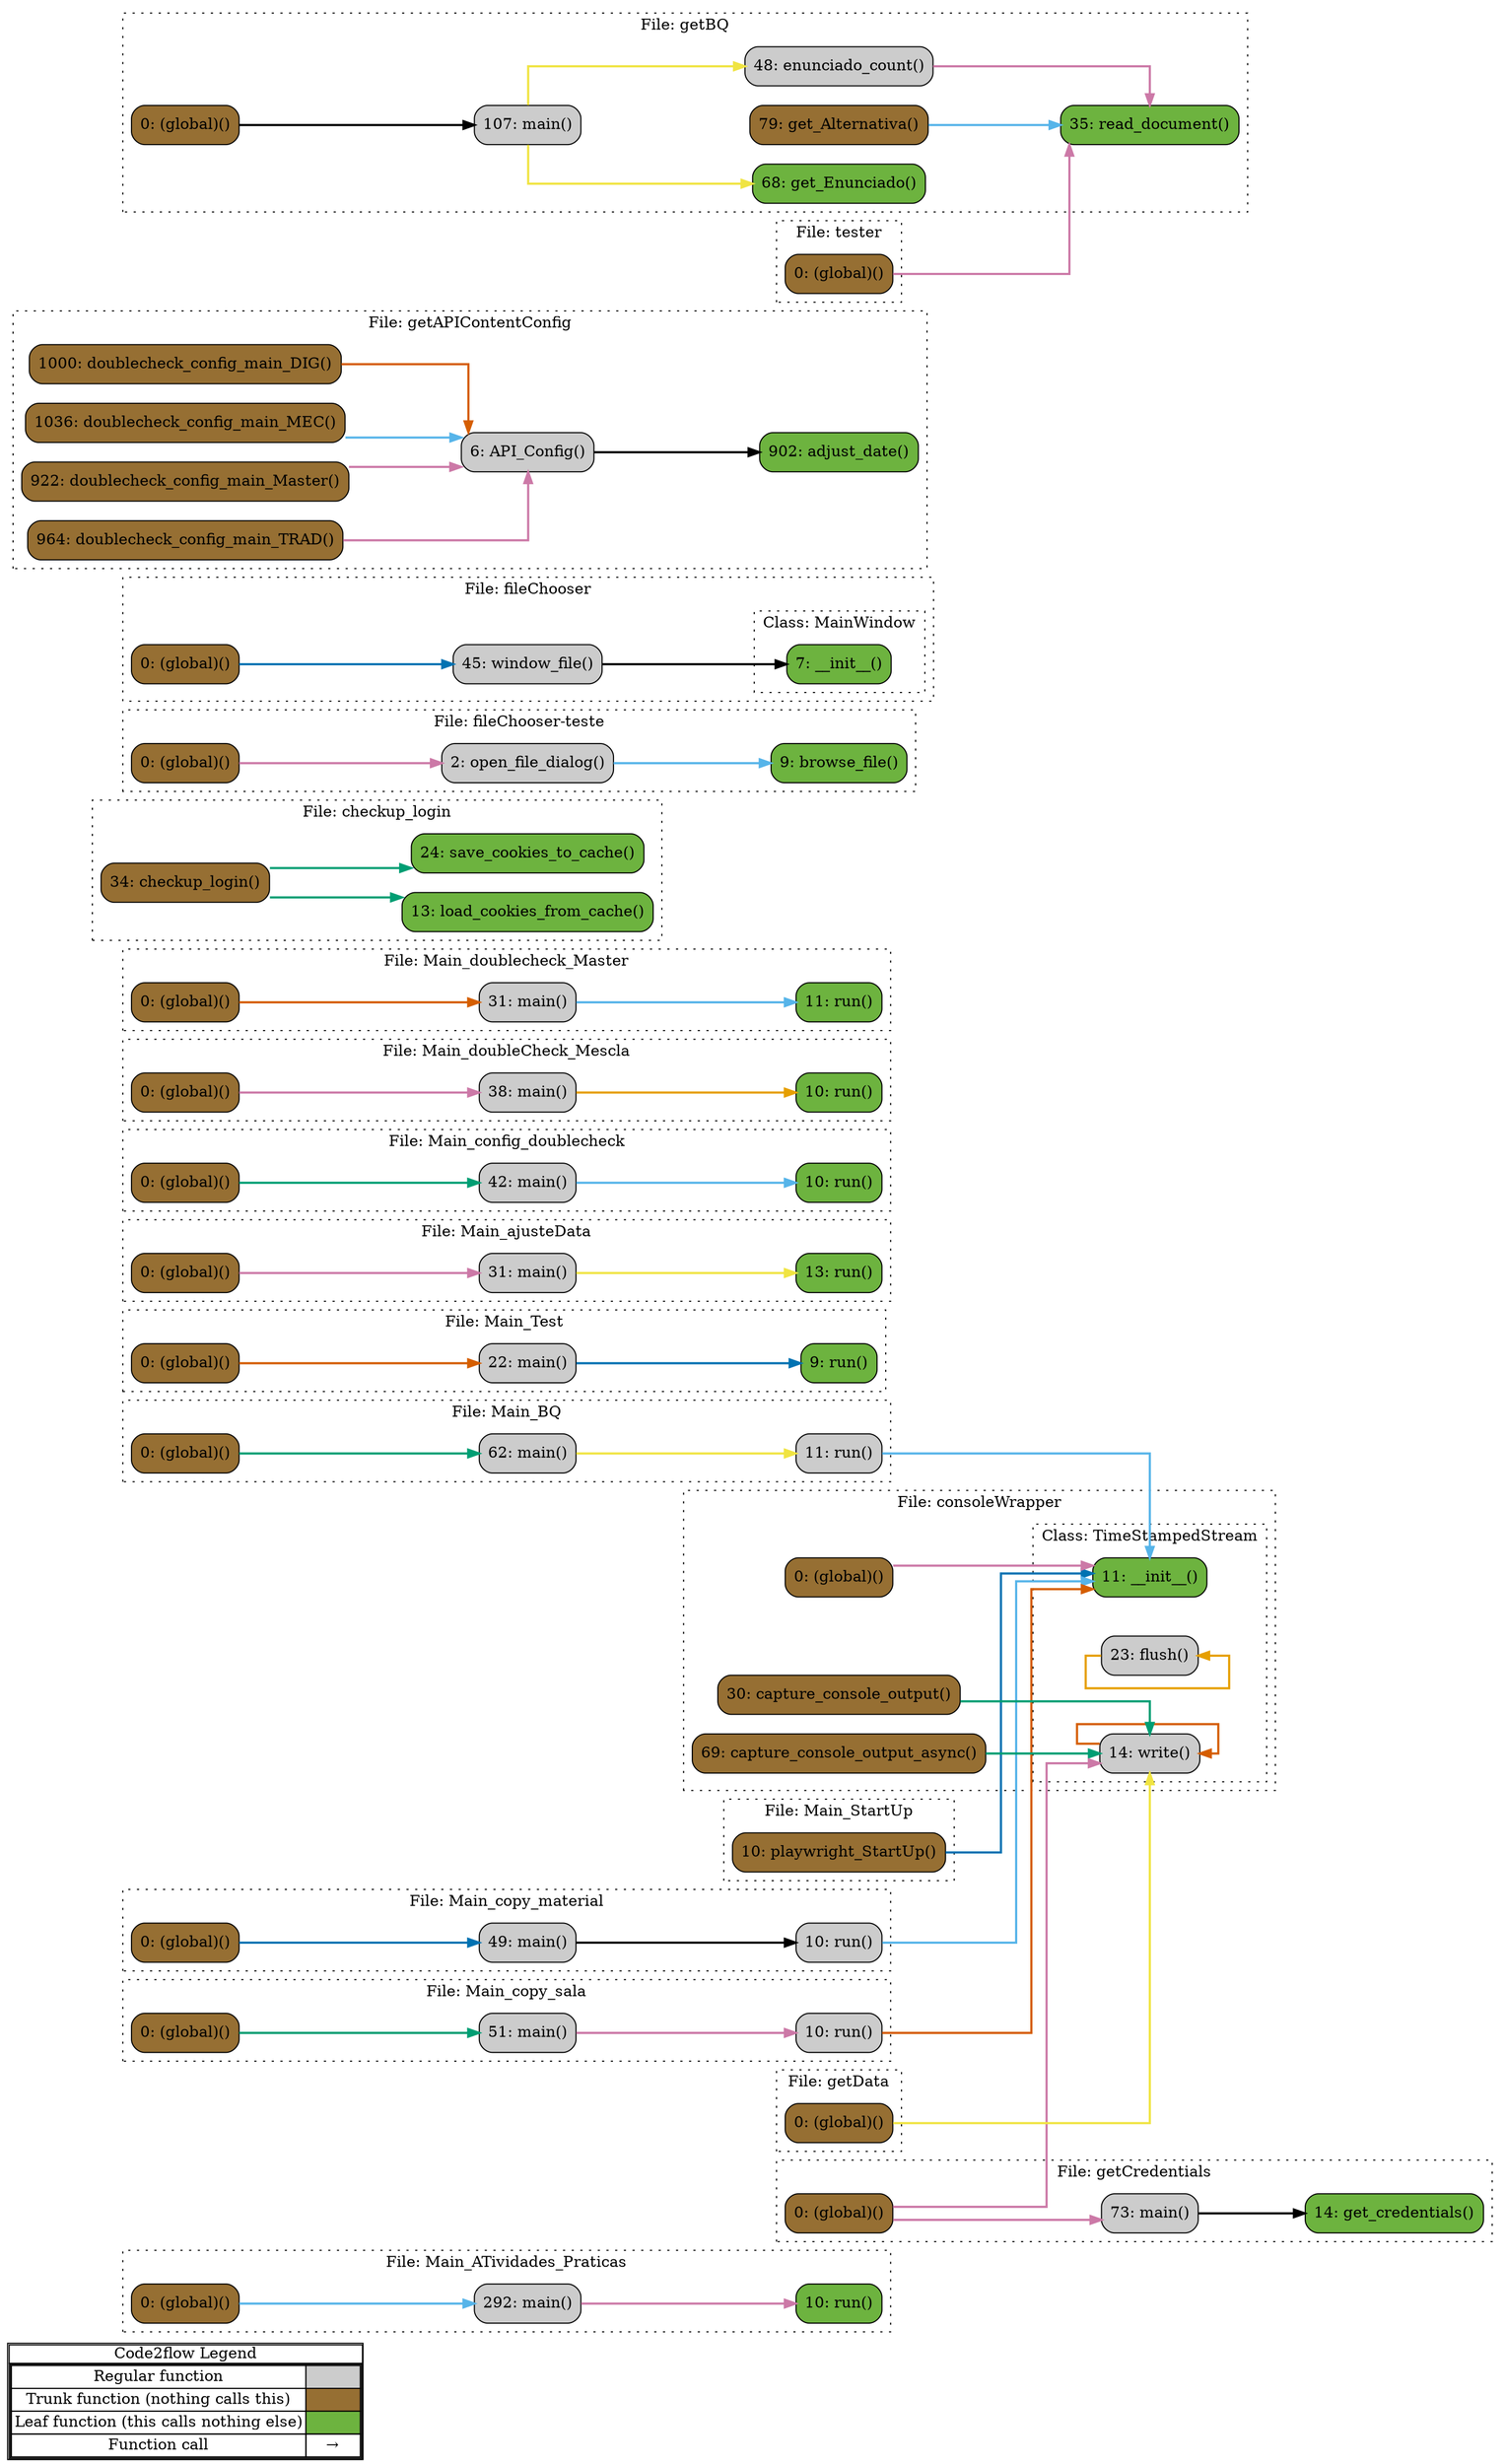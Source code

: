 digraph G {
concentrate=true;
splines="ortho";
rankdir="LR";
subgraph legend{
    rank = min;
    label = "legend";
    Legend [shape=none, margin=0, label = <
        <table cellspacing="0" cellpadding="0" border="1"><tr><td>Code2flow Legend</td></tr><tr><td>
        <table cellspacing="0">
        <tr><td>Regular function</td><td width="50px" bgcolor='#cccccc'></td></tr>
        <tr><td>Trunk function (nothing calls this)</td><td bgcolor='#966F33'></td></tr>
        <tr><td>Leaf function (this calls nothing else)</td><td bgcolor='#6db33f'></td></tr>
        <tr><td>Function call</td><td><font color='black'>&#8594;</font></td></tr>
        </table></td></tr></table>
        >];
}node_9ab0f40a [label="0: (global)()" name="Main_ATividades_Praticas::(global)" shape="rect" style="rounded,filled" fillcolor="#966F33" ];
node_fd8239f7 [label="292: main()" name="Main_ATividades_Praticas::main" shape="rect" style="rounded,filled" fillcolor="#cccccc" ];
node_e41ebbd6 [label="10: run()" name="Main_ATividades_Praticas::run" shape="rect" style="rounded,filled" fillcolor="#6db33f" ];
node_00cfff63 [label="0: (global)()" name="Main_BQ::(global)" shape="rect" style="rounded,filled" fillcolor="#966F33" ];
node_d056ebf4 [label="62: main()" name="Main_BQ::main" shape="rect" style="rounded,filled" fillcolor="#cccccc" ];
node_694b1952 [label="11: run()" name="Main_BQ::run" shape="rect" style="rounded,filled" fillcolor="#cccccc" ];
node_b74e1ecd [label="10: playwright_StartUp()" name="Main_StartUp::playwright_StartUp" shape="rect" style="rounded,filled" fillcolor="#966F33" ];
node_75bb67d6 [label="0: (global)()" name="Main_Test::(global)" shape="rect" style="rounded,filled" fillcolor="#966F33" ];
node_60597435 [label="22: main()" name="Main_Test::main" shape="rect" style="rounded,filled" fillcolor="#cccccc" ];
node_f3cd6fc5 [label="9: run()" name="Main_Test::run" shape="rect" style="rounded,filled" fillcolor="#6db33f" ];
node_4c72e6df [label="0: (global)()" name="Main_ajusteData::(global)" shape="rect" style="rounded,filled" fillcolor="#966F33" ];
node_a363f38c [label="31: main()" name="Main_ajusteData::main" shape="rect" style="rounded,filled" fillcolor="#cccccc" ];
node_fe6d50f5 [label="13: run()" name="Main_ajusteData::run" shape="rect" style="rounded,filled" fillcolor="#6db33f" ];
node_57b1bb73 [label="0: (global)()" name="Main_config_doublecheck::(global)" shape="rect" style="rounded,filled" fillcolor="#966F33" ];
node_32333cd2 [label="42: main()" name="Main_config_doublecheck::main" shape="rect" style="rounded,filled" fillcolor="#cccccc" ];
node_ec6d1957 [label="10: run()" name="Main_config_doublecheck::run" shape="rect" style="rounded,filled" fillcolor="#6db33f" ];
node_71de1175 [label="0: (global)()" name="Main_copy_material::(global)" shape="rect" style="rounded,filled" fillcolor="#966F33" ];
node_e455cd58 [label="49: main()" name="Main_copy_material::main" shape="rect" style="rounded,filled" fillcolor="#cccccc" ];
node_69d60ada [label="10: run()" name="Main_copy_material::run" shape="rect" style="rounded,filled" fillcolor="#cccccc" ];
node_c3473d83 [label="0: (global)()" name="Main_copy_sala::(global)" shape="rect" style="rounded,filled" fillcolor="#966F33" ];
node_ecb5cca7 [label="51: main()" name="Main_copy_sala::main" shape="rect" style="rounded,filled" fillcolor="#cccccc" ];
node_da28ccee [label="10: run()" name="Main_copy_sala::run" shape="rect" style="rounded,filled" fillcolor="#cccccc" ];
node_cff123f7 [label="0: (global)()" name="Main_doubleCheck_Mescla::(global)" shape="rect" style="rounded,filled" fillcolor="#966F33" ];
node_e62501f9 [label="38: main()" name="Main_doubleCheck_Mescla::main" shape="rect" style="rounded,filled" fillcolor="#cccccc" ];
node_4bfd257d [label="10: run()" name="Main_doubleCheck_Mescla::run" shape="rect" style="rounded,filled" fillcolor="#6db33f" ];
node_053a9656 [label="0: (global)()" name="Main_doublecheck_Master::(global)" shape="rect" style="rounded,filled" fillcolor="#966F33" ];
node_959d7e62 [label="31: main()" name="Main_doublecheck_Master::main" shape="rect" style="rounded,filled" fillcolor="#cccccc" ];
node_77226f75 [label="11: run()" name="Main_doublecheck_Master::run" shape="rect" style="rounded,filled" fillcolor="#6db33f" ];
node_dcfd0a73 [label="34: checkup_login()" name="checkup_login::checkup_login" shape="rect" style="rounded,filled" fillcolor="#966F33" ];
node_6c3e24da [label="13: load_cookies_from_cache()" name="checkup_login::load_cookies_from_cache" shape="rect" style="rounded,filled" fillcolor="#6db33f" ];
node_a5d6d7dd [label="24: save_cookies_to_cache()" name="checkup_login::save_cookies_to_cache" shape="rect" style="rounded,filled" fillcolor="#6db33f" ];
node_61f66db7 [label="0: (global)()" name="consoleWrapper::(global)" shape="rect" style="rounded,filled" fillcolor="#966F33" ];
node_55576321 [label="11: __init__()" name="consoleWrapper::TimeStampedStream.__init__" shape="rect" style="rounded,filled" fillcolor="#6db33f" ];
node_c943baa9 [label="23: flush()" name="consoleWrapper::TimeStampedStream.flush" shape="rect" style="rounded,filled" fillcolor="#cccccc" ];
node_51e538ee [label="14: write()" name="consoleWrapper::TimeStampedStream.write" shape="rect" style="rounded,filled" fillcolor="#cccccc" ];
node_bcbdfb73 [label="30: capture_console_output()" name="consoleWrapper::capture_console_output" shape="rect" style="rounded,filled" fillcolor="#966F33" ];
node_dc2b3d73 [label="69: capture_console_output_async()" name="consoleWrapper::capture_console_output_async" shape="rect" style="rounded,filled" fillcolor="#966F33" ];
node_77e3f25f [label="0: (global)()" name="fileChooser-teste::(global)" shape="rect" style="rounded,filled" fillcolor="#966F33" ];
node_19944f44 [label="9: browse_file()" name="fileChooser-teste::browse_file" shape="rect" style="rounded,filled" fillcolor="#6db33f" ];
node_fd9f6ac2 [label="2: open_file_dialog()" name="fileChooser-teste::open_file_dialog" shape="rect" style="rounded,filled" fillcolor="#cccccc" ];
node_ab5d5b55 [label="0: (global)()" name="fileChooser::(global)" shape="rect" style="rounded,filled" fillcolor="#966F33" ];
node_a50930a8 [label="7: __init__()" name="fileChooser::MainWindow.__init__" shape="rect" style="rounded,filled" fillcolor="#6db33f" ];
node_49c41210 [label="45: window_file()" name="fileChooser::window_file" shape="rect" style="rounded,filled" fillcolor="#cccccc" ];
node_1abc3c18 [label="6: API_Config()" name="getAPIContentConfig::API_Config" shape="rect" style="rounded,filled" fillcolor="#cccccc" ];
node_c79988b3 [label="902: adjust_date()" name="getAPIContentConfig::adjust_date" shape="rect" style="rounded,filled" fillcolor="#6db33f" ];
node_af07ddfe [label="1000: doublecheck_config_main_DIG()" name="getAPIContentConfig::doublecheck_config_main_DIG" shape="rect" style="rounded,filled" fillcolor="#966F33" ];
node_356b6d92 [label="1036: doublecheck_config_main_MEC()" name="getAPIContentConfig::doublecheck_config_main_MEC" shape="rect" style="rounded,filled" fillcolor="#966F33" ];
node_ce87b16f [label="922: doublecheck_config_main_Master()" name="getAPIContentConfig::doublecheck_config_main_Master" shape="rect" style="rounded,filled" fillcolor="#966F33" ];
node_4c9ff9e7 [label="964: doublecheck_config_main_TRAD()" name="getAPIContentConfig::doublecheck_config_main_TRAD" shape="rect" style="rounded,filled" fillcolor="#966F33" ];
node_d1b8caf0 [label="0: (global)()" name="getBQ::(global)" shape="rect" style="rounded,filled" fillcolor="#966F33" ];
node_a973fe07 [label="48: enunciado_count()" name="getBQ::enunciado_count" shape="rect" style="rounded,filled" fillcolor="#cccccc" ];
node_ecc699fa [label="79: get_Alternativa()" name="getBQ::get_Alternativa" shape="rect" style="rounded,filled" fillcolor="#966F33" ];
node_2dbcfca7 [label="68: get_Enunciado()" name="getBQ::get_Enunciado" shape="rect" style="rounded,filled" fillcolor="#6db33f" ];
node_684a2c34 [label="107: main()" name="getBQ::main" shape="rect" style="rounded,filled" fillcolor="#cccccc" ];
node_b08744d5 [label="35: read_document()" name="getBQ::read_document" shape="rect" style="rounded,filled" fillcolor="#6db33f" ];
node_a999d907 [label="0: (global)()" name="getCredentials::(global)" shape="rect" style="rounded,filled" fillcolor="#966F33" ];
node_8e850229 [label="14: get_credentials()" name="getCredentials::get_credentials" shape="rect" style="rounded,filled" fillcolor="#6db33f" ];
node_74bc4338 [label="73: main()" name="getCredentials::main" shape="rect" style="rounded,filled" fillcolor="#cccccc" ];
node_c50213c4 [label="0: (global)()" name="getData::(global)" shape="rect" style="rounded,filled" fillcolor="#966F33" ];
node_02f0f0c7 [label="0: (global)()" name="tester::(global)" shape="rect" style="rounded,filled" fillcolor="#966F33" ];
node_9ab0f40a -> node_fd8239f7 [color="#56B4E9" penwidth="2"];
node_fd8239f7 -> node_e41ebbd6 [color="#CC79A7" penwidth="2"];
node_00cfff63 -> node_d056ebf4 [color="#009E73" penwidth="2"];
node_d056ebf4 -> node_694b1952 [color="#F0E442" penwidth="2"];
node_694b1952 -> node_55576321 [color="#56B4E9" penwidth="2"];
node_b74e1ecd -> node_55576321 [color="#0072B2" penwidth="2"];
node_75bb67d6 -> node_60597435 [color="#D55E00" penwidth="2"];
node_60597435 -> node_f3cd6fc5 [color="#0072B2" penwidth="2"];
node_4c72e6df -> node_a363f38c [color="#CC79A7" penwidth="2"];
node_a363f38c -> node_fe6d50f5 [color="#F0E442" penwidth="2"];
node_57b1bb73 -> node_32333cd2 [color="#009E73" penwidth="2"];
node_32333cd2 -> node_ec6d1957 [color="#56B4E9" penwidth="2"];
node_71de1175 -> node_e455cd58 [color="#0072B2" penwidth="2"];
node_e455cd58 -> node_69d60ada [color="#000000" penwidth="2"];
node_69d60ada -> node_55576321 [color="#56B4E9" penwidth="2"];
node_c3473d83 -> node_ecb5cca7 [color="#009E73" penwidth="2"];
node_ecb5cca7 -> node_da28ccee [color="#CC79A7" penwidth="2"];
node_da28ccee -> node_55576321 [color="#D55E00" penwidth="2"];
node_cff123f7 -> node_e62501f9 [color="#CC79A7" penwidth="2"];
node_e62501f9 -> node_4bfd257d [color="#E69F00" penwidth="2"];
node_053a9656 -> node_959d7e62 [color="#D55E00" penwidth="2"];
node_959d7e62 -> node_77226f75 [color="#56B4E9" penwidth="2"];
node_dcfd0a73 -> node_6c3e24da [color="#009E73" penwidth="2"];
node_dcfd0a73 -> node_a5d6d7dd [color="#009E73" penwidth="2"];
node_61f66db7 -> node_55576321 [color="#CC79A7" penwidth="2"];
node_c943baa9 -> node_c943baa9 [color="#E69F00" penwidth="2"];
node_51e538ee -> node_51e538ee [color="#D55E00" penwidth="2"];
node_51e538ee -> node_51e538ee [color="#D55E00" penwidth="2"];
node_bcbdfb73 -> node_51e538ee [color="#009E73" penwidth="2"];
node_bcbdfb73 -> node_51e538ee [color="#009E73" penwidth="2"];
node_dc2b3d73 -> node_51e538ee [color="#009E73" penwidth="2"];
node_dc2b3d73 -> node_51e538ee [color="#009E73" penwidth="2"];
node_dc2b3d73 -> node_51e538ee [color="#009E73" penwidth="2"];
node_dc2b3d73 -> node_51e538ee [color="#009E73" penwidth="2"];
node_77e3f25f -> node_fd9f6ac2 [color="#CC79A7" penwidth="2"];
node_fd9f6ac2 -> node_19944f44 [color="#56B4E9" penwidth="2"];
node_ab5d5b55 -> node_49c41210 [color="#0072B2" penwidth="2"];
node_49c41210 -> node_a50930a8 [color="#000000" penwidth="2"];
node_1abc3c18 -> node_c79988b3 [color="#000000" penwidth="2"];
node_1abc3c18 -> node_c79988b3 [color="#000000" penwidth="2"];
node_af07ddfe -> node_1abc3c18 [color="#D55E00" penwidth="2"];
node_af07ddfe -> node_1abc3c18 [color="#D55E00" penwidth="2"];
node_af07ddfe -> node_1abc3c18 [color="#D55E00" penwidth="2"];
node_af07ddfe -> node_1abc3c18 [color="#D55E00" penwidth="2"];
node_af07ddfe -> node_1abc3c18 [color="#D55E00" penwidth="2"];
node_af07ddfe -> node_1abc3c18 [color="#D55E00" penwidth="2"];
node_af07ddfe -> node_1abc3c18 [color="#D55E00" penwidth="2"];
node_af07ddfe -> node_1abc3c18 [color="#D55E00" penwidth="2"];
node_af07ddfe -> node_1abc3c18 [color="#D55E00" penwidth="2"];
node_af07ddfe -> node_1abc3c18 [color="#D55E00" penwidth="2"];
node_af07ddfe -> node_1abc3c18 [color="#D55E00" penwidth="2"];
node_af07ddfe -> node_1abc3c18 [color="#D55E00" penwidth="2"];
node_af07ddfe -> node_1abc3c18 [color="#D55E00" penwidth="2"];
node_af07ddfe -> node_1abc3c18 [color="#D55E00" penwidth="2"];
node_af07ddfe -> node_1abc3c18 [color="#D55E00" penwidth="2"];
node_af07ddfe -> node_1abc3c18 [color="#D55E00" penwidth="2"];
node_af07ddfe -> node_1abc3c18 [color="#D55E00" penwidth="2"];
node_af07ddfe -> node_1abc3c18 [color="#D55E00" penwidth="2"];
node_af07ddfe -> node_1abc3c18 [color="#D55E00" penwidth="2"];
node_af07ddfe -> node_1abc3c18 [color="#D55E00" penwidth="2"];
node_356b6d92 -> node_1abc3c18 [color="#56B4E9" penwidth="2"];
node_356b6d92 -> node_1abc3c18 [color="#56B4E9" penwidth="2"];
node_356b6d92 -> node_1abc3c18 [color="#56B4E9" penwidth="2"];
node_356b6d92 -> node_1abc3c18 [color="#56B4E9" penwidth="2"];
node_356b6d92 -> node_1abc3c18 [color="#56B4E9" penwidth="2"];
node_356b6d92 -> node_1abc3c18 [color="#56B4E9" penwidth="2"];
node_356b6d92 -> node_1abc3c18 [color="#56B4E9" penwidth="2"];
node_356b6d92 -> node_1abc3c18 [color="#56B4E9" penwidth="2"];
node_356b6d92 -> node_1abc3c18 [color="#56B4E9" penwidth="2"];
node_356b6d92 -> node_1abc3c18 [color="#56B4E9" penwidth="2"];
node_356b6d92 -> node_1abc3c18 [color="#56B4E9" penwidth="2"];
node_356b6d92 -> node_1abc3c18 [color="#56B4E9" penwidth="2"];
node_356b6d92 -> node_1abc3c18 [color="#56B4E9" penwidth="2"];
node_356b6d92 -> node_1abc3c18 [color="#56B4E9" penwidth="2"];
node_356b6d92 -> node_1abc3c18 [color="#56B4E9" penwidth="2"];
node_356b6d92 -> node_1abc3c18 [color="#56B4E9" penwidth="2"];
node_356b6d92 -> node_1abc3c18 [color="#56B4E9" penwidth="2"];
node_356b6d92 -> node_1abc3c18 [color="#56B4E9" penwidth="2"];
node_356b6d92 -> node_1abc3c18 [color="#56B4E9" penwidth="2"];
node_ce87b16f -> node_1abc3c18 [color="#CC79A7" penwidth="2"];
node_ce87b16f -> node_1abc3c18 [color="#CC79A7" penwidth="2"];
node_ce87b16f -> node_1abc3c18 [color="#CC79A7" penwidth="2"];
node_ce87b16f -> node_1abc3c18 [color="#CC79A7" penwidth="2"];
node_ce87b16f -> node_1abc3c18 [color="#CC79A7" penwidth="2"];
node_ce87b16f -> node_1abc3c18 [color="#CC79A7" penwidth="2"];
node_ce87b16f -> node_1abc3c18 [color="#CC79A7" penwidth="2"];
node_ce87b16f -> node_1abc3c18 [color="#CC79A7" penwidth="2"];
node_ce87b16f -> node_1abc3c18 [color="#CC79A7" penwidth="2"];
node_ce87b16f -> node_1abc3c18 [color="#CC79A7" penwidth="2"];
node_ce87b16f -> node_1abc3c18 [color="#CC79A7" penwidth="2"];
node_ce87b16f -> node_1abc3c18 [color="#CC79A7" penwidth="2"];
node_ce87b16f -> node_1abc3c18 [color="#CC79A7" penwidth="2"];
node_ce87b16f -> node_1abc3c18 [color="#CC79A7" penwidth="2"];
node_ce87b16f -> node_1abc3c18 [color="#CC79A7" penwidth="2"];
node_ce87b16f -> node_1abc3c18 [color="#CC79A7" penwidth="2"];
node_ce87b16f -> node_1abc3c18 [color="#CC79A7" penwidth="2"];
node_ce87b16f -> node_1abc3c18 [color="#CC79A7" penwidth="2"];
node_ce87b16f -> node_1abc3c18 [color="#CC79A7" penwidth="2"];
node_ce87b16f -> node_1abc3c18 [color="#CC79A7" penwidth="2"];
node_ce87b16f -> node_1abc3c18 [color="#CC79A7" penwidth="2"];
node_ce87b16f -> node_1abc3c18 [color="#CC79A7" penwidth="2"];
node_ce87b16f -> node_1abc3c18 [color="#CC79A7" penwidth="2"];
node_ce87b16f -> node_1abc3c18 [color="#CC79A7" penwidth="2"];
node_4c9ff9e7 -> node_1abc3c18 [color="#CC79A7" penwidth="2"];
node_4c9ff9e7 -> node_1abc3c18 [color="#CC79A7" penwidth="2"];
node_4c9ff9e7 -> node_1abc3c18 [color="#CC79A7" penwidth="2"];
node_4c9ff9e7 -> node_1abc3c18 [color="#CC79A7" penwidth="2"];
node_4c9ff9e7 -> node_1abc3c18 [color="#CC79A7" penwidth="2"];
node_4c9ff9e7 -> node_1abc3c18 [color="#CC79A7" penwidth="2"];
node_4c9ff9e7 -> node_1abc3c18 [color="#CC79A7" penwidth="2"];
node_4c9ff9e7 -> node_1abc3c18 [color="#CC79A7" penwidth="2"];
node_4c9ff9e7 -> node_1abc3c18 [color="#CC79A7" penwidth="2"];
node_4c9ff9e7 -> node_1abc3c18 [color="#CC79A7" penwidth="2"];
node_4c9ff9e7 -> node_1abc3c18 [color="#CC79A7" penwidth="2"];
node_4c9ff9e7 -> node_1abc3c18 [color="#CC79A7" penwidth="2"];
node_4c9ff9e7 -> node_1abc3c18 [color="#CC79A7" penwidth="2"];
node_4c9ff9e7 -> node_1abc3c18 [color="#CC79A7" penwidth="2"];
node_4c9ff9e7 -> node_1abc3c18 [color="#CC79A7" penwidth="2"];
node_4c9ff9e7 -> node_1abc3c18 [color="#CC79A7" penwidth="2"];
node_4c9ff9e7 -> node_1abc3c18 [color="#CC79A7" penwidth="2"];
node_4c9ff9e7 -> node_1abc3c18 [color="#CC79A7" penwidth="2"];
node_4c9ff9e7 -> node_1abc3c18 [color="#CC79A7" penwidth="2"];
node_4c9ff9e7 -> node_1abc3c18 [color="#CC79A7" penwidth="2"];
node_d1b8caf0 -> node_684a2c34 [color="#000000" penwidth="2"];
node_a973fe07 -> node_b08744d5 [color="#CC79A7" penwidth="2"];
node_ecc699fa -> node_b08744d5 [color="#56B4E9" penwidth="2"];
node_684a2c34 -> node_a973fe07 [color="#F0E442" penwidth="2"];
node_684a2c34 -> node_2dbcfca7 [color="#F0E442" penwidth="2"];
node_a999d907 -> node_51e538ee [color="#CC79A7" penwidth="2"];
node_a999d907 -> node_74bc4338 [color="#CC79A7" penwidth="2"];
node_74bc4338 -> node_8e850229 [color="#000000" penwidth="2"];
node_c50213c4 -> node_51e538ee [color="#F0E442" penwidth="2"];
node_02f0f0c7 -> node_b08744d5 [color="#CC79A7" penwidth="2"];
subgraph cluster_a690f24f {
    node_e41ebbd6 node_fd8239f7 node_9ab0f40a;
    label="File: Main_ATividades_Praticas";
    name="Main_ATividades_Praticas";
    style="filled";
    graph[style=dotted];
};
subgraph cluster_2122c78c {
    node_694b1952 node_d056ebf4 node_00cfff63;
    label="File: Main_BQ";
    name="Main_BQ";
    style="filled";
    graph[style=dotted];
};
subgraph cluster_7fba5579 {
    node_b74e1ecd;
    label="File: Main_StartUp";
    name="Main_StartUp";
    style="filled";
    graph[style=dotted];
};
subgraph cluster_fb57ec7b {
    node_f3cd6fc5 node_60597435 node_75bb67d6;
    label="File: Main_Test";
    name="Main_Test";
    style="filled";
    graph[style=dotted];
};
subgraph cluster_f245bc15 {
    node_fe6d50f5 node_a363f38c node_4c72e6df;
    label="File: Main_ajusteData";
    name="Main_ajusteData";
    style="filled";
    graph[style=dotted];
};
subgraph cluster_b5d10fd1 {
    node_ec6d1957 node_32333cd2 node_57b1bb73;
    label="File: Main_config_doublecheck";
    name="Main_config_doublecheck";
    style="filled";
    graph[style=dotted];
};
subgraph cluster_4f18e58d {
    node_69d60ada node_e455cd58 node_71de1175;
    label="File: Main_copy_material";
    name="Main_copy_material";
    style="filled";
    graph[style=dotted];
};
subgraph cluster_46259d67 {
    node_da28ccee node_ecb5cca7 node_c3473d83;
    label="File: Main_copy_sala";
    name="Main_copy_sala";
    style="filled";
    graph[style=dotted];
};
subgraph cluster_36e55751 {
    node_4bfd257d node_e62501f9 node_cff123f7;
    label="File: Main_doubleCheck_Mescla";
    name="Main_doubleCheck_Mescla";
    style="filled";
    graph[style=dotted];
};
subgraph cluster_94645e04 {
    node_77226f75 node_959d7e62 node_053a9656;
    label="File: Main_doublecheck_Master";
    name="Main_doublecheck_Master";
    style="filled";
    graph[style=dotted];
};
subgraph cluster_ba155146 {
    node_6c3e24da node_a5d6d7dd node_dcfd0a73;
    label="File: checkup_login";
    name="checkup_login";
    style="filled";
    graph[style=dotted];
};
subgraph cluster_ae317460 {
    node_bcbdfb73 node_dc2b3d73 node_61f66db7;
    label="File: consoleWrapper";
    name="consoleWrapper";
    style="filled";
    graph[style=dotted];
    subgraph cluster_f5959de7 {
        node_55576321 node_51e538ee node_c943baa9;
        label="Class: TimeStampedStream";
        name="TimeStampedStream";
        style="filled";
        graph[style=dotted];
    };
};
subgraph cluster_771ab82a {
    node_49c41210 node_ab5d5b55;
    label="File: fileChooser";
    name="fileChooser";
    style="filled";
    graph[style=dotted];
    subgraph cluster_13b1d38f {
        node_a50930a8;
        label="Class: MainWindow";
        name="MainWindow";
        style="filled";
        graph[style=dotted];
    };
};
subgraph cluster_3c54f33c {
    node_fd9f6ac2 node_19944f44 node_77e3f25f;
    label="File: fileChooser-teste";
    name="fileChooser-teste";
    style="filled";
    graph[style=dotted];
};
subgraph cluster_b4f030a8 {
    node_1abc3c18 node_c79988b3 node_ce87b16f node_4c9ff9e7 node_af07ddfe node_356b6d92;
    label="File: getAPIContentConfig";
    name="getAPIContentConfig";
    style="filled";
    graph[style=dotted];
};
subgraph cluster_86b16984 {
    node_b08744d5 node_a973fe07 node_2dbcfca7 node_ecc699fa node_684a2c34 node_d1b8caf0;
    label="File: getBQ";
    name="getBQ";
    style="filled";
    graph[style=dotted];
};
subgraph cluster_5489342b {
    node_8e850229 node_74bc4338 node_a999d907;
    label="File: getCredentials";
    name="getCredentials";
    style="filled";
    graph[style=dotted];
};
subgraph cluster_71853f60 {
    node_c50213c4;
    label="File: getData";
    name="getData";
    style="filled";
    graph[style=dotted];
};
subgraph cluster_edafacdd {
    node_02f0f0c7;
    label="File: tester";
    name="tester";
    style="filled";
    graph[style=dotted];
};
}
